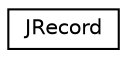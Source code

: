 digraph "Иерархия классов. Графический вид."
{
  edge [fontname="Helvetica",fontsize="10",labelfontname="Helvetica",labelfontsize="10"];
  node [fontname="Helvetica",fontsize="10",shape=record];
  rankdir="LR";
  Node0 [label="JRecord",height=0.2,width=0.4,color="black", fillcolor="white", style="filled",URL="$structJRecord.html"];
}
